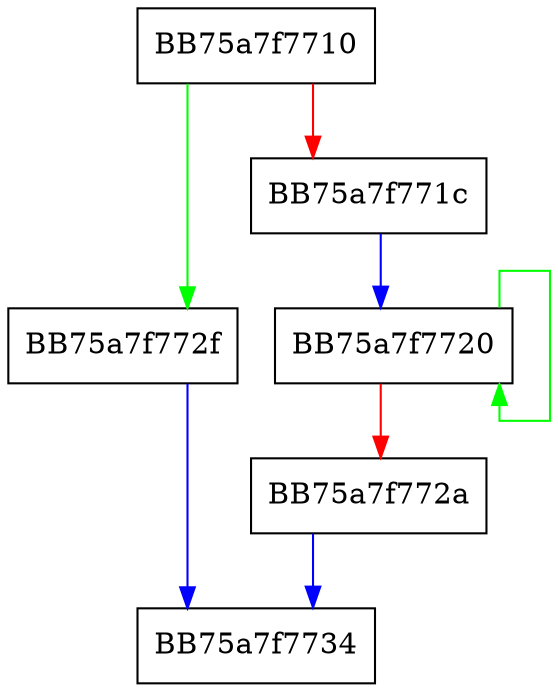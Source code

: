 digraph WPP_SF_siiLP {
  node [shape="box"];
  graph [splines=ortho];
  BB75a7f7710 -> BB75a7f772f [color="green"];
  BB75a7f7710 -> BB75a7f771c [color="red"];
  BB75a7f771c -> BB75a7f7720 [color="blue"];
  BB75a7f7720 -> BB75a7f7720 [color="green"];
  BB75a7f7720 -> BB75a7f772a [color="red"];
  BB75a7f772a -> BB75a7f7734 [color="blue"];
  BB75a7f772f -> BB75a7f7734 [color="blue"];
}